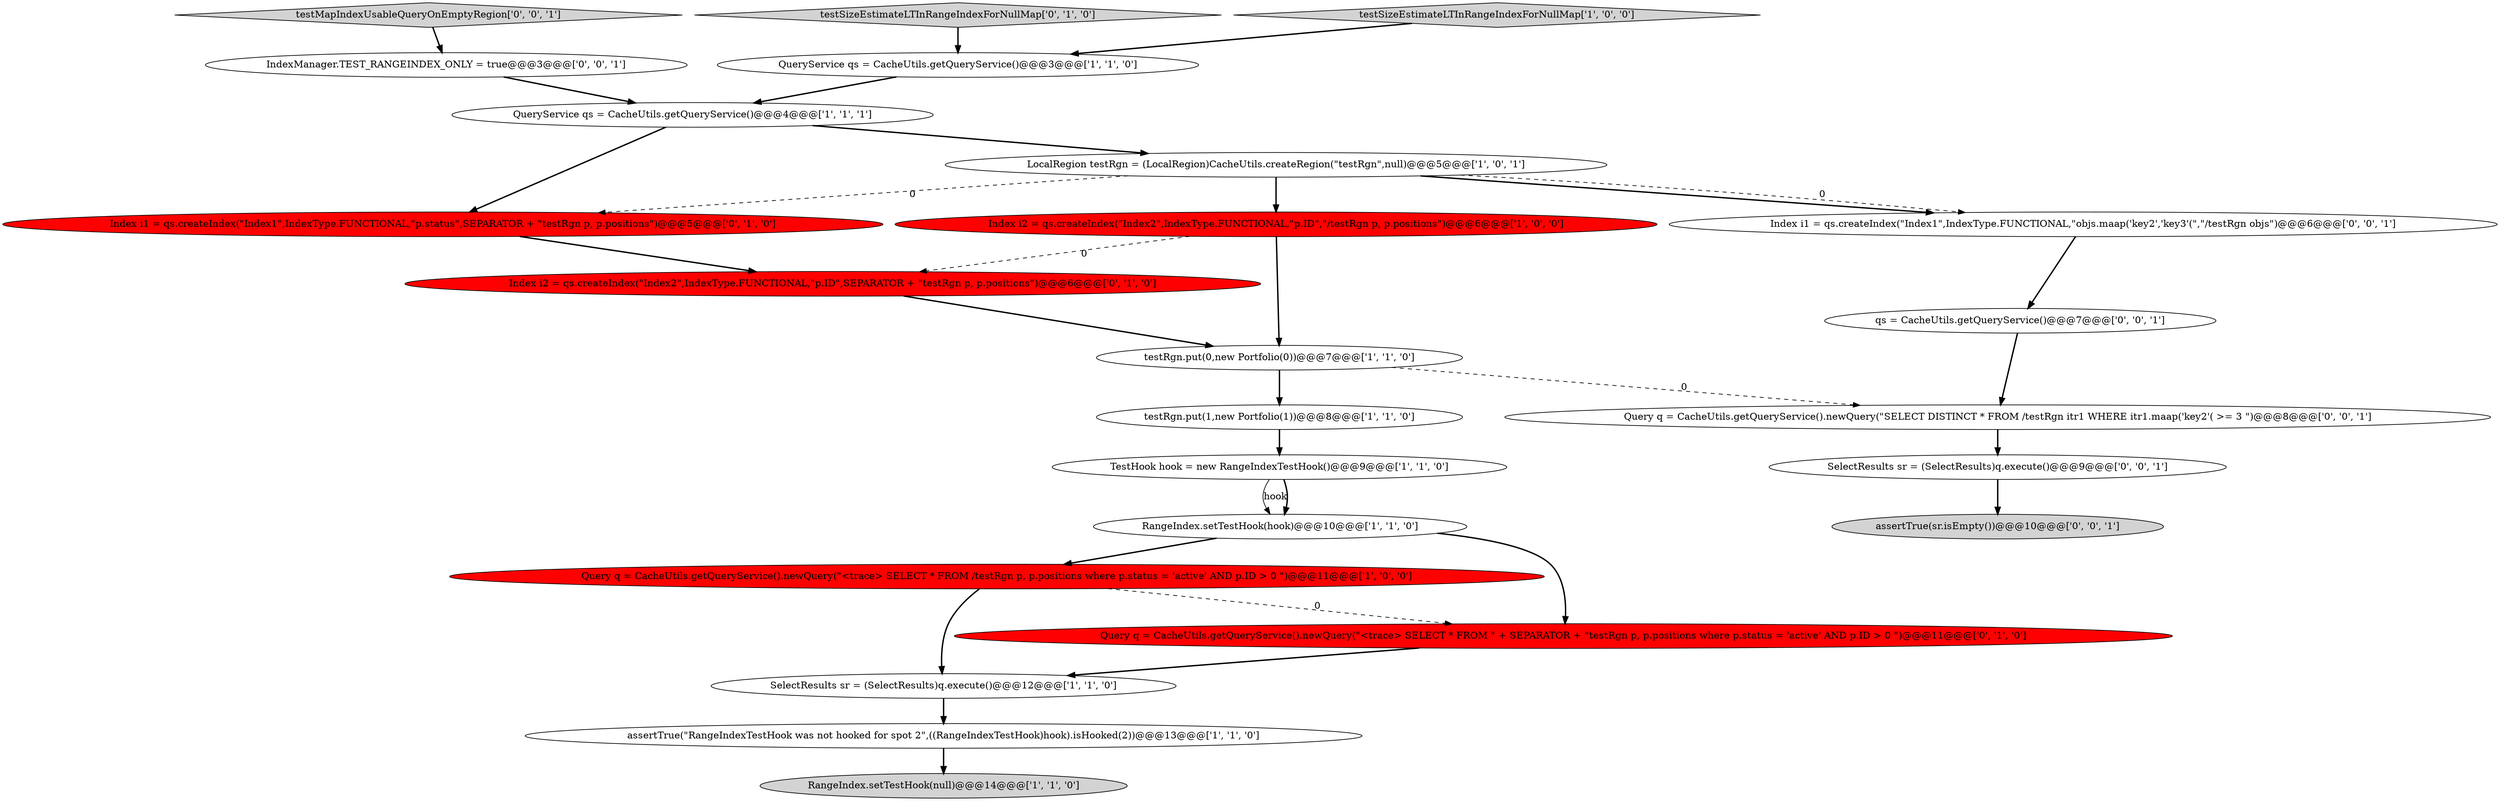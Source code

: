 digraph {
3 [style = filled, label = "QueryService qs = CacheUtils.getQueryService()@@@3@@@['1', '1', '0']", fillcolor = white, shape = ellipse image = "AAA0AAABBB1BBB"];
8 [style = filled, label = "TestHook hook = new RangeIndexTestHook()@@@9@@@['1', '1', '0']", fillcolor = white, shape = ellipse image = "AAA0AAABBB1BBB"];
14 [style = filled, label = "Index i1 = qs.createIndex(\"Index1\",IndexType.FUNCTIONAL,\"p.status\",SEPARATOR + \"testRgn p, p.positions\")@@@5@@@['0', '1', '0']", fillcolor = red, shape = ellipse image = "AAA1AAABBB2BBB"];
7 [style = filled, label = "QueryService qs = CacheUtils.getQueryService()@@@4@@@['1', '1', '1']", fillcolor = white, shape = ellipse image = "AAA0AAABBB1BBB"];
9 [style = filled, label = "Index i2 = qs.createIndex(\"Index2\",IndexType.FUNCTIONAL,\"p.ID\",\"/testRgn p, p.positions\")@@@6@@@['1', '0', '0']", fillcolor = red, shape = ellipse image = "AAA1AAABBB1BBB"];
4 [style = filled, label = "testRgn.put(0,new Portfolio(0))@@@7@@@['1', '1', '0']", fillcolor = white, shape = ellipse image = "AAA0AAABBB1BBB"];
13 [style = filled, label = "testSizeEstimateLTInRangeIndexForNullMap['0', '1', '0']", fillcolor = lightgray, shape = diamond image = "AAA0AAABBB2BBB"];
12 [style = filled, label = "Query q = CacheUtils.getQueryService().newQuery(\"<trace> SELECT * FROM /testRgn p, p.positions where p.status = 'active' AND p.ID > 0 \")@@@11@@@['1', '0', '0']", fillcolor = red, shape = ellipse image = "AAA1AAABBB1BBB"];
10 [style = filled, label = "testSizeEstimateLTInRangeIndexForNullMap['1', '0', '0']", fillcolor = lightgray, shape = diamond image = "AAA0AAABBB1BBB"];
11 [style = filled, label = "testRgn.put(1,new Portfolio(1))@@@8@@@['1', '1', '0']", fillcolor = white, shape = ellipse image = "AAA0AAABBB1BBB"];
18 [style = filled, label = "testMapIndexUsableQueryOnEmptyRegion['0', '0', '1']", fillcolor = lightgray, shape = diamond image = "AAA0AAABBB3BBB"];
21 [style = filled, label = "Query q = CacheUtils.getQueryService().newQuery(\"SELECT DISTINCT * FROM /testRgn itr1 WHERE itr1.maap('key2'( >= 3 \")@@@8@@@['0', '0', '1']", fillcolor = white, shape = ellipse image = "AAA0AAABBB3BBB"];
23 [style = filled, label = "assertTrue(sr.isEmpty())@@@10@@@['0', '0', '1']", fillcolor = lightgray, shape = ellipse image = "AAA0AAABBB3BBB"];
6 [style = filled, label = "RangeIndex.setTestHook(null)@@@14@@@['1', '1', '0']", fillcolor = lightgray, shape = ellipse image = "AAA0AAABBB1BBB"];
15 [style = filled, label = "Index i2 = qs.createIndex(\"Index2\",IndexType.FUNCTIONAL,\"p.ID\",SEPARATOR + \"testRgn p, p.positions\")@@@6@@@['0', '1', '0']", fillcolor = red, shape = ellipse image = "AAA1AAABBB2BBB"];
17 [style = filled, label = "IndexManager.TEST_RANGEINDEX_ONLY = true@@@3@@@['0', '0', '1']", fillcolor = white, shape = ellipse image = "AAA0AAABBB3BBB"];
0 [style = filled, label = "assertTrue(\"RangeIndexTestHook was not hooked for spot 2\",((RangeIndexTestHook)hook).isHooked(2))@@@13@@@['1', '1', '0']", fillcolor = white, shape = ellipse image = "AAA0AAABBB1BBB"];
2 [style = filled, label = "LocalRegion testRgn = (LocalRegion)CacheUtils.createRegion(\"testRgn\",null)@@@5@@@['1', '0', '1']", fillcolor = white, shape = ellipse image = "AAA0AAABBB1BBB"];
22 [style = filled, label = "qs = CacheUtils.getQueryService()@@@7@@@['0', '0', '1']", fillcolor = white, shape = ellipse image = "AAA0AAABBB3BBB"];
1 [style = filled, label = "SelectResults sr = (SelectResults)q.execute()@@@12@@@['1', '1', '0']", fillcolor = white, shape = ellipse image = "AAA0AAABBB1BBB"];
19 [style = filled, label = "SelectResults sr = (SelectResults)q.execute()@@@9@@@['0', '0', '1']", fillcolor = white, shape = ellipse image = "AAA0AAABBB3BBB"];
20 [style = filled, label = "Index i1 = qs.createIndex(\"Index1\",IndexType.FUNCTIONAL,\"objs.maap('key2','key3'(\",\"/testRgn objs\")@@@6@@@['0', '0', '1']", fillcolor = white, shape = ellipse image = "AAA0AAABBB3BBB"];
5 [style = filled, label = "RangeIndex.setTestHook(hook)@@@10@@@['1', '1', '0']", fillcolor = white, shape = ellipse image = "AAA0AAABBB1BBB"];
16 [style = filled, label = "Query q = CacheUtils.getQueryService().newQuery(\"<trace> SELECT * FROM \" + SEPARATOR + \"testRgn p, p.positions where p.status = 'active' AND p.ID > 0 \")@@@11@@@['0', '1', '0']", fillcolor = red, shape = ellipse image = "AAA1AAABBB2BBB"];
2->20 [style = bold, label=""];
2->20 [style = dashed, label="0"];
21->19 [style = bold, label=""];
12->16 [style = dashed, label="0"];
0->6 [style = bold, label=""];
9->4 [style = bold, label=""];
22->21 [style = bold, label=""];
18->17 [style = bold, label=""];
10->3 [style = bold, label=""];
1->0 [style = bold, label=""];
2->9 [style = bold, label=""];
4->21 [style = dashed, label="0"];
12->1 [style = bold, label=""];
20->22 [style = bold, label=""];
7->14 [style = bold, label=""];
5->16 [style = bold, label=""];
17->7 [style = bold, label=""];
8->5 [style = solid, label="hook"];
8->5 [style = bold, label=""];
13->3 [style = bold, label=""];
3->7 [style = bold, label=""];
5->12 [style = bold, label=""];
16->1 [style = bold, label=""];
2->14 [style = dashed, label="0"];
7->2 [style = bold, label=""];
19->23 [style = bold, label=""];
15->4 [style = bold, label=""];
11->8 [style = bold, label=""];
14->15 [style = bold, label=""];
4->11 [style = bold, label=""];
9->15 [style = dashed, label="0"];
}
